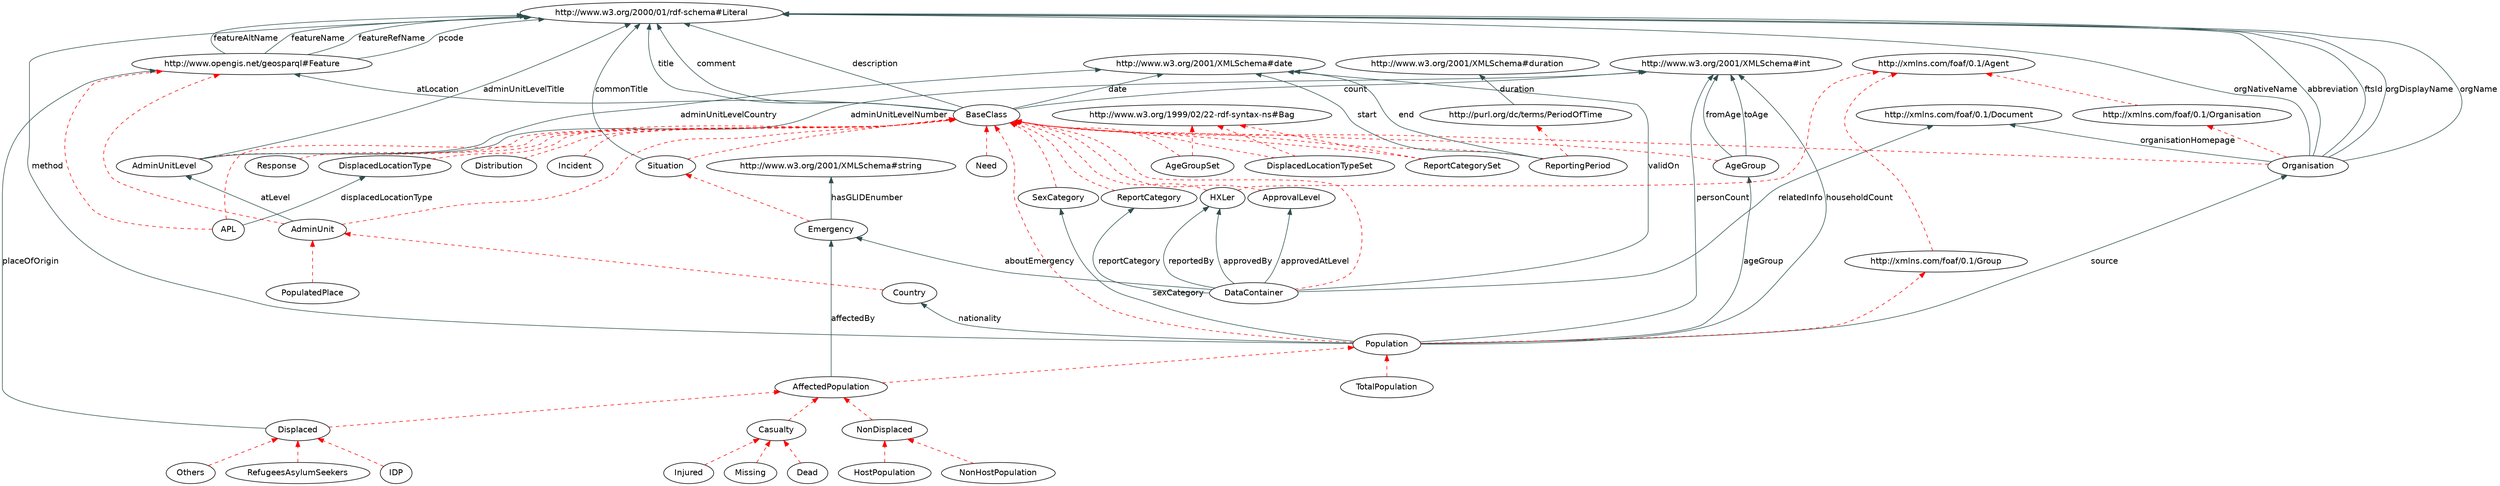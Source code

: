 digraph { 
 rankdir="BT";
 charset="utf-8";
 overlap=false;
 edge [color=darkslategray];
 edge [fontname=Helvetica];
 node [fontname=Helvetica];

"APL" [ URL = "./#APL"] ;
	"APL" -> "http://www.opengis.net/geosparql#Feature" [ color=red style="dashed" ]; 
		"APL" -> "BaseClass" [ color=red style="dashed" ]; 
		"AdminUnit" [ URL = "./#AdminUnit"] ;
	"AdminUnit" -> "http://www.opengis.net/geosparql#Feature" [ color=red style="dashed" ]; 
		"AdminUnit" -> "BaseClass" [ color=red style="dashed" ]; 
		"AdminUnitLevel" [ URL = "./#AdminUnitLevel"] ;
	"AdminUnitLevel" -> "BaseClass" [ color=red style="dashed" ]; 
		"AffectedPopulation" [ URL = "./#AffectedPopulation"] ;
	"AffectedPopulation" -> "Population" [ color=red style="dashed" ]; 
		"AgeGroup" [ URL = "./#AgeGroup"] ;
	"AgeGroup" -> "BaseClass" [ color=red style="dashed" ]; 
		"AgeGroupSet" [ URL = "./#AgeGroupSet"] ;
	"AgeGroupSet" -> "BaseClass" [ color=red style="dashed" ]; 
		"AgeGroupSet" -> "http://www.w3.org/1999/02/22-rdf-syntax-ns#Bag" [ color=red style="dashed" ]; 
		"ApprovalLevel" [ URL = "./#ApprovalLevel"] ;
	"ApprovalLevel" -> "BaseClass" [ color=red style="dashed" ]; 
		"BaseClass" [ URL = "./#BaseClass"] ;
	"Casualty" [ URL = "./#Casualty"] ;
	"Casualty" -> "AffectedPopulation" [ color=red style="dashed" ]; 
		"Country" [ URL = "./#Country"] ;
	"Country" -> "AdminUnit" [ color=red style="dashed" ]; 
		"DataContainer" [ URL = "./#DataContainer"] ;
	"DataContainer" -> "BaseClass" [ color=red style="dashed" ]; 
		"Dead" [ URL = "./#Dead"] ;
	"Dead" -> "Casualty" [ color=red style="dashed" ]; 
		"Displaced" [ URL = "./#Displaced"] ;
	"Displaced" -> "AffectedPopulation" [ color=red style="dashed" ]; 
		"DisplacedLocationType" [ URL = "./#DisplacedLocationType"] ;
	"DisplacedLocationType" -> "BaseClass" [ color=red style="dashed" ]; 
		"DisplacedLocationTypeSet" [ URL = "./#DisplacedLocationTypeSet"] ;
	"DisplacedLocationTypeSet" -> "BaseClass" [ color=red style="dashed" ]; 
		"DisplacedLocationTypeSet" -> "http://www.w3.org/1999/02/22-rdf-syntax-ns#Bag" [ color=red style="dashed" ]; 
		"Distribution" [ URL = "./#Distribution"] ;
	"Distribution" -> "BaseClass" [ color=red style="dashed" ]; 
		"Emergency" [ URL = "./#Emergency"] ;
	"Emergency" -> "Situation" [ color=red style="dashed" ]; 
		"HXLer" [ URL = "./#HXLer"] ;
	"HXLer" -> "http://xmlns.com/foaf/0.1/Agent" [ color=red style="dashed" ]; 
		"HXLer" -> "BaseClass" [ color=red style="dashed" ]; 
		"HostPopulation" [ URL = "./#HostPopulation"] ;
	"HostPopulation" -> "NonDisplaced" [ color=red style="dashed" ]; 
		"IDP" [ URL = "./#IDP"] ;
	"IDP" -> "Displaced" [ color=red style="dashed" ]; 
		"Incident" [ URL = "./#Incident"] ;
	"Incident" -> "BaseClass" [ color=red style="dashed" ]; 
		"Injured" [ URL = "./#Injured"] ;
	"Injured" -> "Casualty" [ color=red style="dashed" ]; 
		"Missing" [ URL = "./#Missing"] ;
	"Missing" -> "Casualty" [ color=red style="dashed" ]; 
		"Need" [ URL = "./#Need"] ;
	"Need" -> "BaseClass" [ color=red style="dashed" ]; 
		"NonDisplaced" [ URL = "./#NonDisplaced"] ;
	"NonDisplaced" -> "AffectedPopulation" [ color=red style="dashed" ]; 
		"NonHostPopulation" [ URL = "./#NonHostPopulation"] ;
	"NonHostPopulation" -> "NonDisplaced" [ color=red style="dashed" ]; 
		"Organisation" [ URL = "./#Organisation"] ;
	"Organisation" -> "http://xmlns.com/foaf/0.1/Organisation" [ color=red style="dashed" ]; 
		"Organisation" -> "BaseClass" [ color=red style="dashed" ]; 
		"Others" [ URL = "./#Others"] ;
	"Others" -> "Displaced" [ color=red style="dashed" ]; 
		"PopulatedPlace" [ URL = "./#PopulatedPlace"] ;
	"PopulatedPlace" -> "AdminUnit" [ color=red style="dashed" ]; 
		"Population" [ URL = "./#Population"] ;
	"Population" -> "BaseClass" [ color=red style="dashed" ]; 
		"Population" -> "http://xmlns.com/foaf/0.1/Group" [ color=red style="dashed" ]; 
		"RefugeesAsylumSeekers" [ URL = "./#RefugeesAsylumSeekers"] ;
	"RefugeesAsylumSeekers" -> "Displaced" [ color=red style="dashed" ]; 
		"ReportCategory" [ URL = "./#ReportCategory"] ;
	"ReportCategory" -> "BaseClass" [ color=red style="dashed" ]; 
		"ReportCategorySet" [ URL = "./#ReportCategorySet"] ;
	"ReportCategorySet" -> "BaseClass" [ color=red style="dashed" ]; 
		"ReportCategorySet" -> "http://www.w3.org/1999/02/22-rdf-syntax-ns#Bag" [ color=red style="dashed" ]; 
		"ReportingPeriod" [ URL = "./#ReportingPeriod"] ;
	"ReportingPeriod" -> "BaseClass" [ color=red style="dashed" ]; 
		"ReportingPeriod" -> "http://purl.org/dc/terms/PeriodOfTime" [ color=red style="dashed" ]; 
		"Response" [ URL = "./#Response"] ;
	"Response" -> "BaseClass" [ color=red style="dashed" ]; 
		"SexCategory" [ URL = "./#SexCategory"] ;
	"SexCategory" -> "BaseClass" [ color=red style="dashed" ]; 
		"Situation" [ URL = "./#Situation"] ;
	"Situation" -> "BaseClass" [ color=red style="dashed" ]; 
		"TotalPopulation" [ URL = "./#TotalPopulation"] ;
	"TotalPopulation" -> "Population" [ color=red style="dashed" ]; 
		"http://purl.org/dc/terms/PeriodOfTime" [ URL = "./#http://purl.org/dc/terms/PeriodOfTime"] ;
	"http://xmlns.com/foaf/0.1/Agent" [ URL = "./#http://xmlns.com/foaf/0.1/Agent"] ;
	"http://xmlns.com/foaf/0.1/Group" [ URL = "./#http://xmlns.com/foaf/0.1/Group"] ;
	"http://xmlns.com/foaf/0.1/Group" -> "http://xmlns.com/foaf/0.1/Agent" [ color=red style="dashed" ]; 
		"http://xmlns.com/foaf/0.1/Organisation" [ URL = "./#http://xmlns.com/foaf/0.1/Organisation"] ;
	"http://xmlns.com/foaf/0.1/Organisation" -> "http://xmlns.com/foaf/0.1/Agent" [ color=red style="dashed" ]; 
		"Organisation" -> "http://www.w3.org/2000/01/rdf-schema#Literal" [ label="abbreviation" URL = "./#abbreviation"]; 
			"DataContainer" -> "Emergency" [ label="aboutEmergency" URL = "./#aboutEmergency"]; 
			"AdminUnitLevel" -> "http://www.w3.org/2001/XMLSchema#date" [ label="adminUnitLevelCountry" URL = "./#adminUnitLevelCountry"]; 
			"AdminUnitLevel" -> "http://www.w3.org/2001/XMLSchema#int" [ label="adminUnitLevelNumber" URL = "./#adminUnitLevelNumber"]; 
			"AdminUnitLevel" -> "http://www.w3.org/2000/01/rdf-schema#Literal" [ label="adminUnitLevelTitle" URL = "./#adminUnitLevelTitle"]; 
			"AffectedPopulation" -> "Emergency" [ label="affectedBy" URL = "./#affectedBy"]; 
			"Population" -> "AgeGroup" [ label="ageGroup" URL = "./#ageGroup"]; 
			"DataContainer" -> "ApprovalLevel" [ label="approvedAtLevel" URL = "./#approvedAtLevel"]; 
			"DataContainer" -> "HXLer" [ label="approvedBy" URL = "./#approvedBy"]; 
			"AdminUnit" -> "AdminUnitLevel" [ label="atLevel" URL = "./#atLevel"]; 
			"BaseClass" -> "http://www.opengis.net/geosparql#Feature" [ label="atLocation" URL = "./#atLocation"]; 
			"BaseClass" -> "http://www.w3.org/2000/01/rdf-schema#Literal" [ label="comment" URL = "./#comment"]; 
			"Situation" -> "http://www.w3.org/2000/01/rdf-schema#Literal" [ label="commonTitle" URL = "./#commonTitle"]; 
			"BaseClass" -> "http://www.w3.org/2001/XMLSchema#int" [ label="count" URL = "./#count"]; 
			"BaseClass" -> "http://www.w3.org/2001/XMLSchema#date" [ label="date" URL = "./#date"]; 
			"BaseClass" -> "http://www.w3.org/2000/01/rdf-schema#Literal" [ label="description" URL = "./#description"]; 
			"APL" -> "DisplacedLocationType" [ label="displacedLocationType" URL = "./#displacedLocationType"]; 
			"http://purl.org/dc/terms/PeriodOfTime" -> "http://www.w3.org/2001/XMLSchema#duration" [ label="duration" URL = "./#duration"]; 
			"ReportingPeriod" -> "http://www.w3.org/2001/XMLSchema#date" [ label="end" URL = "./#end"]; 
			"http://www.opengis.net/geosparql#Feature" -> "http://www.w3.org/2000/01/rdf-schema#Literal" [ label="featureAltName" URL = "./#featureAltName"]; 
			"http://www.opengis.net/geosparql#Feature" -> "http://www.w3.org/2000/01/rdf-schema#Literal" [ label="featureName" URL = "./#featureName"]; 
			"http://www.opengis.net/geosparql#Feature" -> "http://www.w3.org/2000/01/rdf-schema#Literal" [ label="featureRefName" URL = "./#featureRefName"]; 
			"AgeGroup" -> "http://www.w3.org/2001/XMLSchema#int" [ label="fromAge" URL = "./#fromAge"]; 
			"Organisation" -> "http://www.w3.org/2000/01/rdf-schema#Literal" [ label="ftsId" URL = "./#ftsId"]; 
			"Emergency" -> "http://www.w3.org/2001/XMLSchema#string" [ label="hasGLIDEnumber" URL = "./#hasGLIDEnumber"]; 
			"Population" -> "http://www.w3.org/2001/XMLSchema#int" [ label="householdCount" URL = "./#householdCount"]; 
			"Population" -> "http://www.w3.org/2000/01/rdf-schema#Literal" [ label="method" URL = "./#method"]; 
			"Population" -> "Country" [ label="nationality" URL = "./#nationality"]; 
			"Organisation" -> "http://www.w3.org/2000/01/rdf-schema#Literal" [ label="orgDisplayName" URL = "./#orgDisplayName"]; 
			"Organisation" -> "http://www.w3.org/2000/01/rdf-schema#Literal" [ label="orgName" URL = "./#orgName"]; 
			"Organisation" -> "http://www.w3.org/2000/01/rdf-schema#Literal" [ label="orgNativeName" URL = "./#orgNativeName"]; 
			"Organisation" -> "http://xmlns.com/foaf/0.1/Document" [ label="organisationHomepage" URL = "./#organisationHomepage"]; 
			"http://www.opengis.net/geosparql#Feature" -> "http://www.w3.org/2000/01/rdf-schema#Literal" [ label="pcode" URL = "./#pcode"]; 
			"Population" -> "http://www.w3.org/2001/XMLSchema#int" [ label="personCount" URL = "./#personCount"]; 
			"Displaced" -> "http://www.opengis.net/geosparql#Feature" [ label="placeOfOrigin" URL = "./#placeOfOrigin"]; 
			"DataContainer" -> "http://xmlns.com/foaf/0.1/Document" [ label="relatedInfo" URL = "./#relatedInfo"]; 
			"DataContainer" -> "ReportCategory" [ label="reportCategory" URL = "./#reportCategory"]; 
			"DataContainer" -> "HXLer" [ label="reportedBy" URL = "./#reportedBy"]; 
			"Population" -> "SexCategory" [ label="sexCategory" URL = "./#sexCategory"]; 
			"Population" -> "Organisation" [ label="source" URL = "./#source"]; 
			"ReportingPeriod" -> "http://www.w3.org/2001/XMLSchema#date" [ label="start" URL = "./#start"]; 
			"BaseClass" -> "http://www.w3.org/2000/01/rdf-schema#Literal" [ label="title" URL = "./#title"]; 
			"AgeGroup" -> "http://www.w3.org/2001/XMLSchema#int" [ label="toAge" URL = "./#toAge"]; 
			"DataContainer" -> "http://www.w3.org/2001/XMLSchema#date" [ label="validOn" URL = "./#validOn"]; 
			}